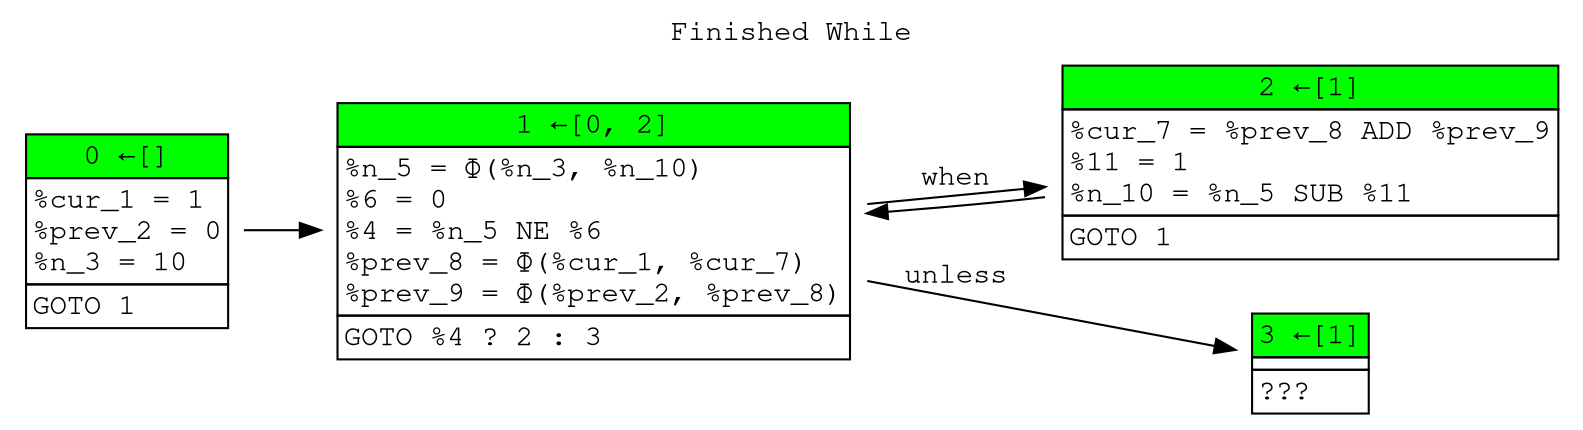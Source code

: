 
        digraph {
            rankdir=LR;
            graph [fontname="Courier, monospace"];
            node [fontname="Courier, monospace"];
            edge [fontname="Courier, monospace"];
            labelloc="t";
            label="Finished While";
            bb_0[shape="none", label=<<table border="0" cellborder="1" cellspacing="0"><tr><td bgcolor="green" align="center" colspan="1">0 ←[]</td></tr><tr><td align="left" balign="left">%cur_1 = 1<br/>%prev_2 = 0<br/>%n_3 = 10<br/></td></tr><tr><td align="left">GOTO 1</td></tr></table>>];
bb_0 -> bb_1;
bb_1[shape="none", label=<<table border="0" cellborder="1" cellspacing="0"><tr><td bgcolor="green" align="center" colspan="1">1 ←[0, 2]</td></tr><tr><td align="left" balign="left">%n_5 = Φ(%n_3, %n_10)<br/>%6 = 0<br/>%4 = %n_5 NE %6<br/>%prev_8 = Φ(%cur_1, %cur_7)<br/>%prev_9 = Φ(%prev_2, %prev_8)<br/></td></tr><tr><td align="left">GOTO %4 ? 2 : 3</td></tr></table>>];
bb_1 -> bb_2 [label="when"];
bb_1 -> bb_3 [label="unless"];
bb_2[shape="none", label=<<table border="0" cellborder="1" cellspacing="0"><tr><td bgcolor="green" align="center" colspan="1">2 ←[1]</td></tr><tr><td align="left" balign="left">%cur_7 = %prev_8 ADD %prev_9<br/>%11 = 1<br/>%n_10 = %n_5 SUB %11<br/></td></tr><tr><td align="left">GOTO 1</td></tr></table>>];
bb_2 -> bb_1;
bb_3[shape="none", label=<<table border="0" cellborder="1" cellspacing="0"><tr><td bgcolor="green" align="center" colspan="1">3 ←[1]</td></tr><tr><td align="left" balign="left"></td></tr><tr><td align="left">???</td></tr></table>>];

}
